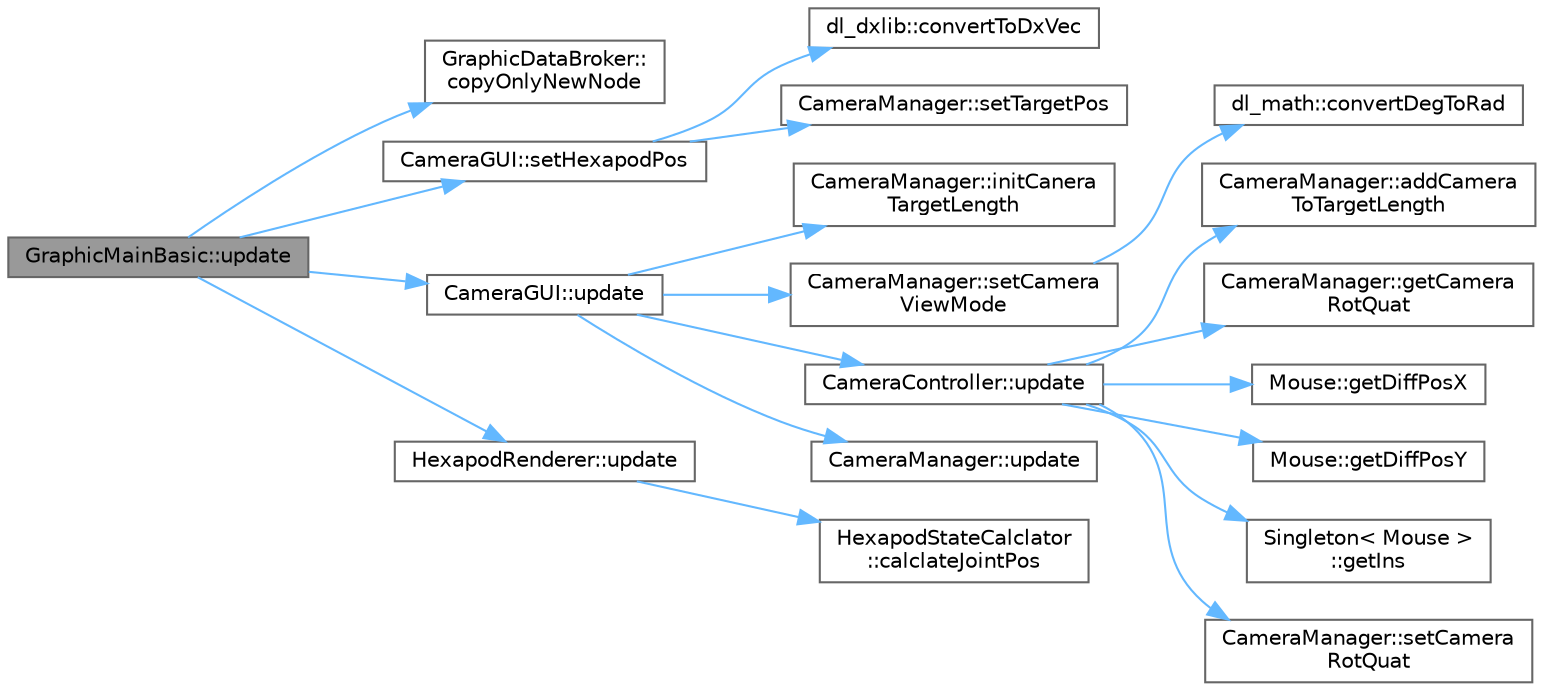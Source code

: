 digraph "GraphicMainBasic::update"
{
 // LATEX_PDF_SIZE
  bgcolor="transparent";
  edge [fontname=Helvetica,fontsize=10,labelfontname=Helvetica,labelfontsize=10];
  node [fontname=Helvetica,fontsize=10,shape=box,height=0.2,width=0.4];
  rankdir="LR";
  Node1 [id="Node000001",label="GraphicMainBasic::update",height=0.2,width=0.4,color="gray40", fillcolor="grey60", style="filled", fontcolor="black",tooltip="描画画面の更新を行う．純粋仮想関数のため，継承先では必ずoverrideする必要がある．"];
  Node1 -> Node2 [id="edge1_Node000001_Node000002",color="steelblue1",style="solid",tooltip=" "];
  Node2 [id="Node000002",label="GraphicDataBroker::\lcopyOnlyNewNode",height=0.2,width=0.4,color="grey40", fillcolor="white", style="filled",URL="$class_graphic_data_broker.html#aadb1a08200ccd5c99fd5da661308b830",tooltip="ノードの集合をvectorを用いて参照渡しする．渡したvectorより，持っているデータが多い場合のみ差分をコピーする．  copyAllNodeより軽い処理になる．"];
  Node1 -> Node3 [id="edge2_Node000001_Node000003",color="steelblue1",style="solid",tooltip=" "];
  Node3 [id="Node000003",label="CameraGUI::setHexapodPos",height=0.2,width=0.4,color="grey40", fillcolor="white", style="filled",URL="$class_camera_g_u_i.html#abf63b86956c9f787c901a59e8eaeb3d2",tooltip="カメラの注視する位置を設定する"];
  Node3 -> Node4 [id="edge3_Node000003_Node000004",color="steelblue1",style="solid",tooltip=" "];
  Node4 [id="Node000004",label="dl_dxlib::convertToDxVec",height=0.2,width=0.4,color="grey40", fillcolor="white", style="filled",URL="$namespacedl__dxlib.html#a5bb048927dd733ecc50f18acdd40a015",tooltip="Dxlibの座標を示すVECTORと，このプログラムで使用しているSVectorを変換する． ロボット座標系は右手座標系，Dxlibは左手座標系(工学は右手・ゲームライブラリは左手が多い気がする)なので..."];
  Node3 -> Node5 [id="edge4_Node000003_Node000005",color="steelblue1",style="solid",tooltip=" "];
  Node5 [id="Node000005",label="CameraManager::setTargetPos",height=0.2,width=0.4,color="grey40", fillcolor="white", style="filled",URL="$class_camera_manager.html#a7bfdb1f35802004c25357b2aed3bcc44",tooltip="カメラの注視する目標の座標をセットする"];
  Node1 -> Node6 [id="edge5_Node000001_Node000006",color="steelblue1",style="solid",tooltip=" "];
  Node6 [id="Node000006",label="CameraGUI::update",height=0.2,width=0.4,color="grey40", fillcolor="white", style="filled",URL="$class_camera_g_u_i.html#a493e2281cb696a296b2db4a7a4a72134",tooltip="GUIやカメラの更新を行う"];
  Node6 -> Node7 [id="edge6_Node000006_Node000007",color="steelblue1",style="solid",tooltip=" "];
  Node7 [id="Node000007",label="CameraManager::initCanera\lTargetLength",height=0.2,width=0.4,color="grey40", fillcolor="white", style="filled",URL="$class_camera_manager.html#a31f3eb9601723d817f4286fd3c6ed142",tooltip="カメラと注視点との距離を初期化する"];
  Node6 -> Node8 [id="edge7_Node000006_Node000008",color="steelblue1",style="solid",tooltip=" "];
  Node8 [id="Node000008",label="CameraManager::setCamera\lViewMode",height=0.2,width=0.4,color="grey40", fillcolor="white", style="filled",URL="$class_camera_manager.html#a8396ca3c5c86d5f424ada31404d67e2e",tooltip="カメラのモードをセットする"];
  Node8 -> Node9 [id="edge8_Node000008_Node000009",color="steelblue1",style="solid",tooltip=" "];
  Node9 [id="Node000009",label="dl_math::convertDegToRad",height=0.2,width=0.4,color="grey40", fillcolor="white", style="filled",URL="$namespacedl__math.html#a9823c74b0c3ecbcd019cc5bb48845bbb",tooltip="角度をdegからradに変換する関数．"];
  Node6 -> Node10 [id="edge9_Node000006_Node000010",color="steelblue1",style="solid",tooltip=" "];
  Node10 [id="Node000010",label="CameraController::update",height=0.2,width=0.4,color="grey40", fillcolor="white", style="filled",URL="$class_camera_controller.html#a98b0e77fc306636462fad5db5005a1af",tooltip="キー入力でカメラを動かす．カメラマネージャーのポインタがなければ即終了する   基本的には毎フレーム呼び出す"];
  Node10 -> Node11 [id="edge10_Node000010_Node000011",color="steelblue1",style="solid",tooltip=" "];
  Node11 [id="Node000011",label="CameraManager::addCamera\lToTargetLength",height=0.2,width=0.4,color="grey40", fillcolor="white", style="filled",URL="$class_camera_manager.html#ab8e2840830c4e06dd19a94b3c0e1692c",tooltip="カメラの注視する目標の座標とカメラの距離を増やす"];
  Node10 -> Node12 [id="edge11_Node000010_Node000012",color="steelblue1",style="solid",tooltip=" "];
  Node12 [id="Node000012",label="CameraManager::getCamera\lRotQuat",height=0.2,width=0.4,color="grey40", fillcolor="white", style="filled",URL="$class_camera_manager.html#ab1c301a3238237e3dfa55091b1a827be",tooltip="カメラのクォータニオンを取得する"];
  Node10 -> Node13 [id="edge12_Node000010_Node000013",color="steelblue1",style="solid",tooltip=" "];
  Node13 [id="Node000013",label="Mouse::getDiffPosX",height=0.2,width=0.4,color="grey40", fillcolor="white", style="filled",URL="$class_mouse.html#ae4568f57333820a8513630b7ab9b259b",tooltip="マウスカーソルの移動量を取得する．X座標は画面の左端を0として，右向きが正．これはDxlibの仕様なので変更不能．"];
  Node10 -> Node14 [id="edge13_Node000010_Node000014",color="steelblue1",style="solid",tooltip=" "];
  Node14 [id="Node000014",label="Mouse::getDiffPosY",height=0.2,width=0.4,color="grey40", fillcolor="white", style="filled",URL="$class_mouse.html#aac6c201d94abefb28a5ff61bb6ca4044",tooltip="マウスカーソルの移動量を取得する．Y座標は画面の上端を0として，下向きが正．これはDxlibの仕様なので変更不能．"];
  Node10 -> Node15 [id="edge14_Node000010_Node000015",color="steelblue1",style="solid",tooltip=" "];
  Node15 [id="Node000015",label="Singleton\< Mouse \>\l::getIns",height=0.2,width=0.4,color="grey40", fillcolor="white", style="filled",URL="$class_singleton.html#a770513deea79541075e950e16d84c69a",tooltip="インスタンスを取得する． このクラスを継承したクラスは クラス名::getIns()-> の形式でメンバ関数を呼び出す．"];
  Node10 -> Node16 [id="edge15_Node000010_Node000016",color="steelblue1",style="solid",tooltip=" "];
  Node16 [id="Node000016",label="CameraManager::setCamera\lRotQuat",height=0.2,width=0.4,color="grey40", fillcolor="white", style="filled",URL="$class_camera_manager.html#a5aef7f5668d8732fbc27181ebdc6b5e2",tooltip="カメラのクォータニオンをセットする"];
  Node6 -> Node17 [id="edge16_Node000006_Node000017",color="steelblue1",style="solid",tooltip=" "];
  Node17 [id="Node000017",label="CameraManager::update",height=0.2,width=0.4,color="grey40", fillcolor="white", style="filled",URL="$class_camera_manager.html#a9f222ea5e5833165ac98beda4a72bad9",tooltip="カメラの位置などの更新を行う．毎フレーム実行すること"];
  Node1 -> Node18 [id="edge17_Node000001_Node000018",color="steelblue1",style="solid",tooltip=" "];
  Node18 [id="Node000018",label="HexapodRenderer::update",height=0.2,width=0.4,color="grey40", fillcolor="white", style="filled",URL="$class_hexapod_renderer.html#ad2973f80965df8a61bc5edf8e1b144cc",tooltip="ロボットの状態を更新する．"];
  Node18 -> Node19 [id="edge18_Node000018_Node000019",color="steelblue1",style="solid",tooltip=" "];
  Node19 [id="Node000019",label="HexapodStateCalclator\l::calclateJointPos",height=0.2,width=0.4,color="grey40", fillcolor="white", style="filled",URL="$class_hexapod_state_calclator.html#ab7061397f796eec14959072beee21526",tooltip="ノードの情報は現在の脚位置と重心位置しか持たないので，ジョイントがどこにあるかが分からない．よってこの関数で計算する．  三角関数を多く使用するので，計算量が多い．"];
}
